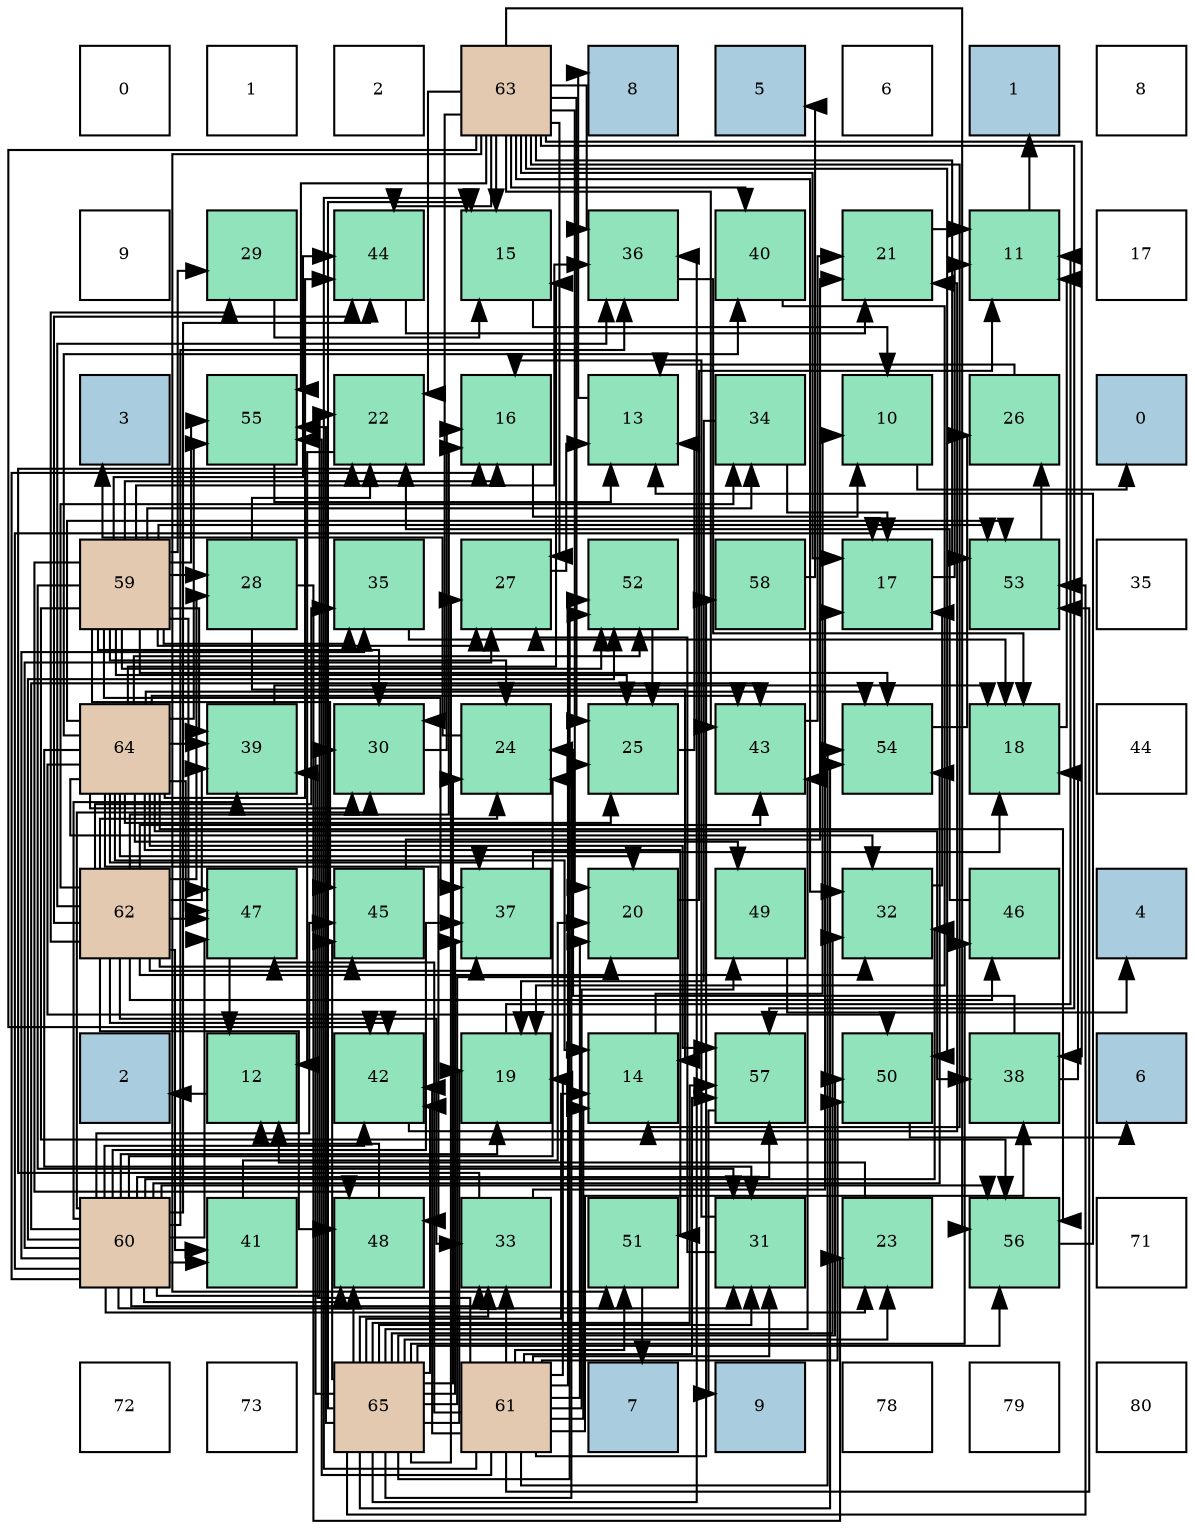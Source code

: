 digraph layout{
 rankdir=TB;
 splines=ortho;
 node [style=filled shape=square fixedsize=true width=0.6];
0[label="0", fontsize=8, fillcolor="#ffffff"];
1[label="1", fontsize=8, fillcolor="#ffffff"];
2[label="2", fontsize=8, fillcolor="#ffffff"];
3[label="63", fontsize=8, fillcolor="#e3c9af"];
4[label="8", fontsize=8, fillcolor="#a9ccde"];
5[label="5", fontsize=8, fillcolor="#a9ccde"];
6[label="6", fontsize=8, fillcolor="#ffffff"];
7[label="1", fontsize=8, fillcolor="#a9ccde"];
8[label="8", fontsize=8, fillcolor="#ffffff"];
9[label="9", fontsize=8, fillcolor="#ffffff"];
10[label="29", fontsize=8, fillcolor="#91e3bb"];
11[label="44", fontsize=8, fillcolor="#91e3bb"];
12[label="15", fontsize=8, fillcolor="#91e3bb"];
13[label="36", fontsize=8, fillcolor="#91e3bb"];
14[label="40", fontsize=8, fillcolor="#91e3bb"];
15[label="21", fontsize=8, fillcolor="#91e3bb"];
16[label="11", fontsize=8, fillcolor="#91e3bb"];
17[label="17", fontsize=8, fillcolor="#ffffff"];
18[label="3", fontsize=8, fillcolor="#a9ccde"];
19[label="55", fontsize=8, fillcolor="#91e3bb"];
20[label="22", fontsize=8, fillcolor="#91e3bb"];
21[label="16", fontsize=8, fillcolor="#91e3bb"];
22[label="13", fontsize=8, fillcolor="#91e3bb"];
23[label="34", fontsize=8, fillcolor="#91e3bb"];
24[label="10", fontsize=8, fillcolor="#91e3bb"];
25[label="26", fontsize=8, fillcolor="#91e3bb"];
26[label="0", fontsize=8, fillcolor="#a9ccde"];
27[label="59", fontsize=8, fillcolor="#e3c9af"];
28[label="28", fontsize=8, fillcolor="#91e3bb"];
29[label="35", fontsize=8, fillcolor="#91e3bb"];
30[label="27", fontsize=8, fillcolor="#91e3bb"];
31[label="52", fontsize=8, fillcolor="#91e3bb"];
32[label="58", fontsize=8, fillcolor="#91e3bb"];
33[label="17", fontsize=8, fillcolor="#91e3bb"];
34[label="53", fontsize=8, fillcolor="#91e3bb"];
35[label="35", fontsize=8, fillcolor="#ffffff"];
36[label="64", fontsize=8, fillcolor="#e3c9af"];
37[label="39", fontsize=8, fillcolor="#91e3bb"];
38[label="30", fontsize=8, fillcolor="#91e3bb"];
39[label="24", fontsize=8, fillcolor="#91e3bb"];
40[label="25", fontsize=8, fillcolor="#91e3bb"];
41[label="43", fontsize=8, fillcolor="#91e3bb"];
42[label="54", fontsize=8, fillcolor="#91e3bb"];
43[label="18", fontsize=8, fillcolor="#91e3bb"];
44[label="44", fontsize=8, fillcolor="#ffffff"];
45[label="62", fontsize=8, fillcolor="#e3c9af"];
46[label="47", fontsize=8, fillcolor="#91e3bb"];
47[label="45", fontsize=8, fillcolor="#91e3bb"];
48[label="37", fontsize=8, fillcolor="#91e3bb"];
49[label="20", fontsize=8, fillcolor="#91e3bb"];
50[label="49", fontsize=8, fillcolor="#91e3bb"];
51[label="32", fontsize=8, fillcolor="#91e3bb"];
52[label="46", fontsize=8, fillcolor="#91e3bb"];
53[label="4", fontsize=8, fillcolor="#a9ccde"];
54[label="2", fontsize=8, fillcolor="#a9ccde"];
55[label="12", fontsize=8, fillcolor="#91e3bb"];
56[label="42", fontsize=8, fillcolor="#91e3bb"];
57[label="19", fontsize=8, fillcolor="#91e3bb"];
58[label="14", fontsize=8, fillcolor="#91e3bb"];
59[label="57", fontsize=8, fillcolor="#91e3bb"];
60[label="50", fontsize=8, fillcolor="#91e3bb"];
61[label="38", fontsize=8, fillcolor="#91e3bb"];
62[label="6", fontsize=8, fillcolor="#a9ccde"];
63[label="60", fontsize=8, fillcolor="#e3c9af"];
64[label="41", fontsize=8, fillcolor="#91e3bb"];
65[label="48", fontsize=8, fillcolor="#91e3bb"];
66[label="33", fontsize=8, fillcolor="#91e3bb"];
67[label="51", fontsize=8, fillcolor="#91e3bb"];
68[label="31", fontsize=8, fillcolor="#91e3bb"];
69[label="23", fontsize=8, fillcolor="#91e3bb"];
70[label="56", fontsize=8, fillcolor="#91e3bb"];
71[label="71", fontsize=8, fillcolor="#ffffff"];
72[label="72", fontsize=8, fillcolor="#ffffff"];
73[label="73", fontsize=8, fillcolor="#ffffff"];
74[label="65", fontsize=8, fillcolor="#e3c9af"];
75[label="61", fontsize=8, fillcolor="#e3c9af"];
76[label="7", fontsize=8, fillcolor="#a9ccde"];
77[label="9", fontsize=8, fillcolor="#a9ccde"];
78[label="78", fontsize=8, fillcolor="#ffffff"];
79[label="79", fontsize=8, fillcolor="#ffffff"];
80[label="80", fontsize=8, fillcolor="#ffffff"];
edge [constraint=false, style=vis];24 -> 26;
16 -> 7;
55 -> 54;
22 -> 4;
58 -> 24;
12 -> 24;
21 -> 24;
33 -> 16;
43 -> 16;
57 -> 16;
49 -> 16;
15 -> 16;
20 -> 55;
69 -> 55;
39 -> 18;
40 -> 22;
25 -> 22;
30 -> 22;
28 -> 58;
28 -> 20;
28 -> 69;
10 -> 12;
38 -> 21;
68 -> 21;
68 -> 30;
51 -> 33;
66 -> 33;
66 -> 20;
23 -> 33;
23 -> 57;
29 -> 43;
13 -> 43;
48 -> 43;
61 -> 43;
61 -> 39;
37 -> 43;
14 -> 57;
64 -> 49;
56 -> 15;
41 -> 15;
11 -> 15;
47 -> 15;
52 -> 20;
46 -> 55;
65 -> 55;
50 -> 53;
60 -> 62;
67 -> 76;
31 -> 40;
34 -> 25;
42 -> 25;
19 -> 22;
70 -> 22;
59 -> 77;
32 -> 5;
27 -> 21;
27 -> 39;
27 -> 40;
27 -> 30;
27 -> 28;
27 -> 10;
27 -> 38;
27 -> 68;
27 -> 23;
27 -> 29;
27 -> 13;
27 -> 48;
27 -> 37;
27 -> 11;
27 -> 47;
27 -> 46;
27 -> 65;
27 -> 31;
27 -> 34;
27 -> 42;
27 -> 19;
27 -> 70;
63 -> 21;
63 -> 33;
63 -> 57;
63 -> 20;
63 -> 69;
63 -> 39;
63 -> 30;
63 -> 38;
63 -> 68;
63 -> 51;
63 -> 66;
63 -> 29;
63 -> 13;
63 -> 48;
63 -> 37;
63 -> 64;
63 -> 56;
63 -> 41;
63 -> 11;
63 -> 47;
63 -> 46;
63 -> 65;
63 -> 31;
63 -> 42;
63 -> 70;
63 -> 59;
75 -> 58;
75 -> 12;
75 -> 57;
75 -> 49;
75 -> 68;
75 -> 66;
75 -> 61;
75 -> 37;
75 -> 56;
75 -> 46;
75 -> 50;
75 -> 60;
75 -> 67;
75 -> 31;
75 -> 34;
75 -> 42;
75 -> 19;
75 -> 59;
75 -> 32;
45 -> 21;
45 -> 39;
45 -> 28;
45 -> 10;
45 -> 51;
45 -> 66;
45 -> 23;
45 -> 29;
45 -> 13;
45 -> 48;
45 -> 37;
45 -> 64;
45 -> 56;
45 -> 41;
45 -> 11;
45 -> 47;
45 -> 52;
45 -> 46;
45 -> 65;
3 -> 58;
3 -> 12;
3 -> 33;
3 -> 49;
3 -> 20;
3 -> 40;
3 -> 30;
3 -> 38;
3 -> 51;
3 -> 13;
3 -> 61;
3 -> 14;
3 -> 56;
3 -> 41;
3 -> 11;
3 -> 60;
3 -> 67;
3 -> 34;
3 -> 19;
3 -> 70;
3 -> 59;
36 -> 58;
36 -> 12;
36 -> 49;
36 -> 40;
36 -> 38;
36 -> 68;
36 -> 51;
36 -> 48;
36 -> 61;
36 -> 37;
36 -> 14;
36 -> 41;
36 -> 11;
36 -> 46;
36 -> 65;
36 -> 50;
36 -> 60;
36 -> 67;
36 -> 31;
36 -> 34;
36 -> 42;
36 -> 19;
36 -> 70;
36 -> 59;
74 -> 58;
74 -> 12;
74 -> 57;
74 -> 49;
74 -> 69;
74 -> 39;
74 -> 40;
74 -> 30;
74 -> 38;
74 -> 68;
74 -> 51;
74 -> 66;
74 -> 13;
74 -> 48;
74 -> 56;
74 -> 41;
74 -> 47;
74 -> 52;
74 -> 65;
74 -> 60;
74 -> 31;
74 -> 34;
74 -> 42;
74 -> 19;
74 -> 70;
74 -> 59;
edge [constraint=true, style=invis];
0 -> 9 -> 18 -> 27 -> 36 -> 45 -> 54 -> 63 -> 72;
1 -> 10 -> 19 -> 28 -> 37 -> 46 -> 55 -> 64 -> 73;
2 -> 11 -> 20 -> 29 -> 38 -> 47 -> 56 -> 65 -> 74;
3 -> 12 -> 21 -> 30 -> 39 -> 48 -> 57 -> 66 -> 75;
4 -> 13 -> 22 -> 31 -> 40 -> 49 -> 58 -> 67 -> 76;
5 -> 14 -> 23 -> 32 -> 41 -> 50 -> 59 -> 68 -> 77;
6 -> 15 -> 24 -> 33 -> 42 -> 51 -> 60 -> 69 -> 78;
7 -> 16 -> 25 -> 34 -> 43 -> 52 -> 61 -> 70 -> 79;
8 -> 17 -> 26 -> 35 -> 44 -> 53 -> 62 -> 71 -> 80;
rank = same {0 -> 1 -> 2 -> 3 -> 4 -> 5 -> 6 -> 7 -> 8};
rank = same {9 -> 10 -> 11 -> 12 -> 13 -> 14 -> 15 -> 16 -> 17};
rank = same {18 -> 19 -> 20 -> 21 -> 22 -> 23 -> 24 -> 25 -> 26};
rank = same {27 -> 28 -> 29 -> 30 -> 31 -> 32 -> 33 -> 34 -> 35};
rank = same {36 -> 37 -> 38 -> 39 -> 40 -> 41 -> 42 -> 43 -> 44};
rank = same {45 -> 46 -> 47 -> 48 -> 49 -> 50 -> 51 -> 52 -> 53};
rank = same {54 -> 55 -> 56 -> 57 -> 58 -> 59 -> 60 -> 61 -> 62};
rank = same {63 -> 64 -> 65 -> 66 -> 67 -> 68 -> 69 -> 70 -> 71};
rank = same {72 -> 73 -> 74 -> 75 -> 76 -> 77 -> 78 -> 79 -> 80};
}